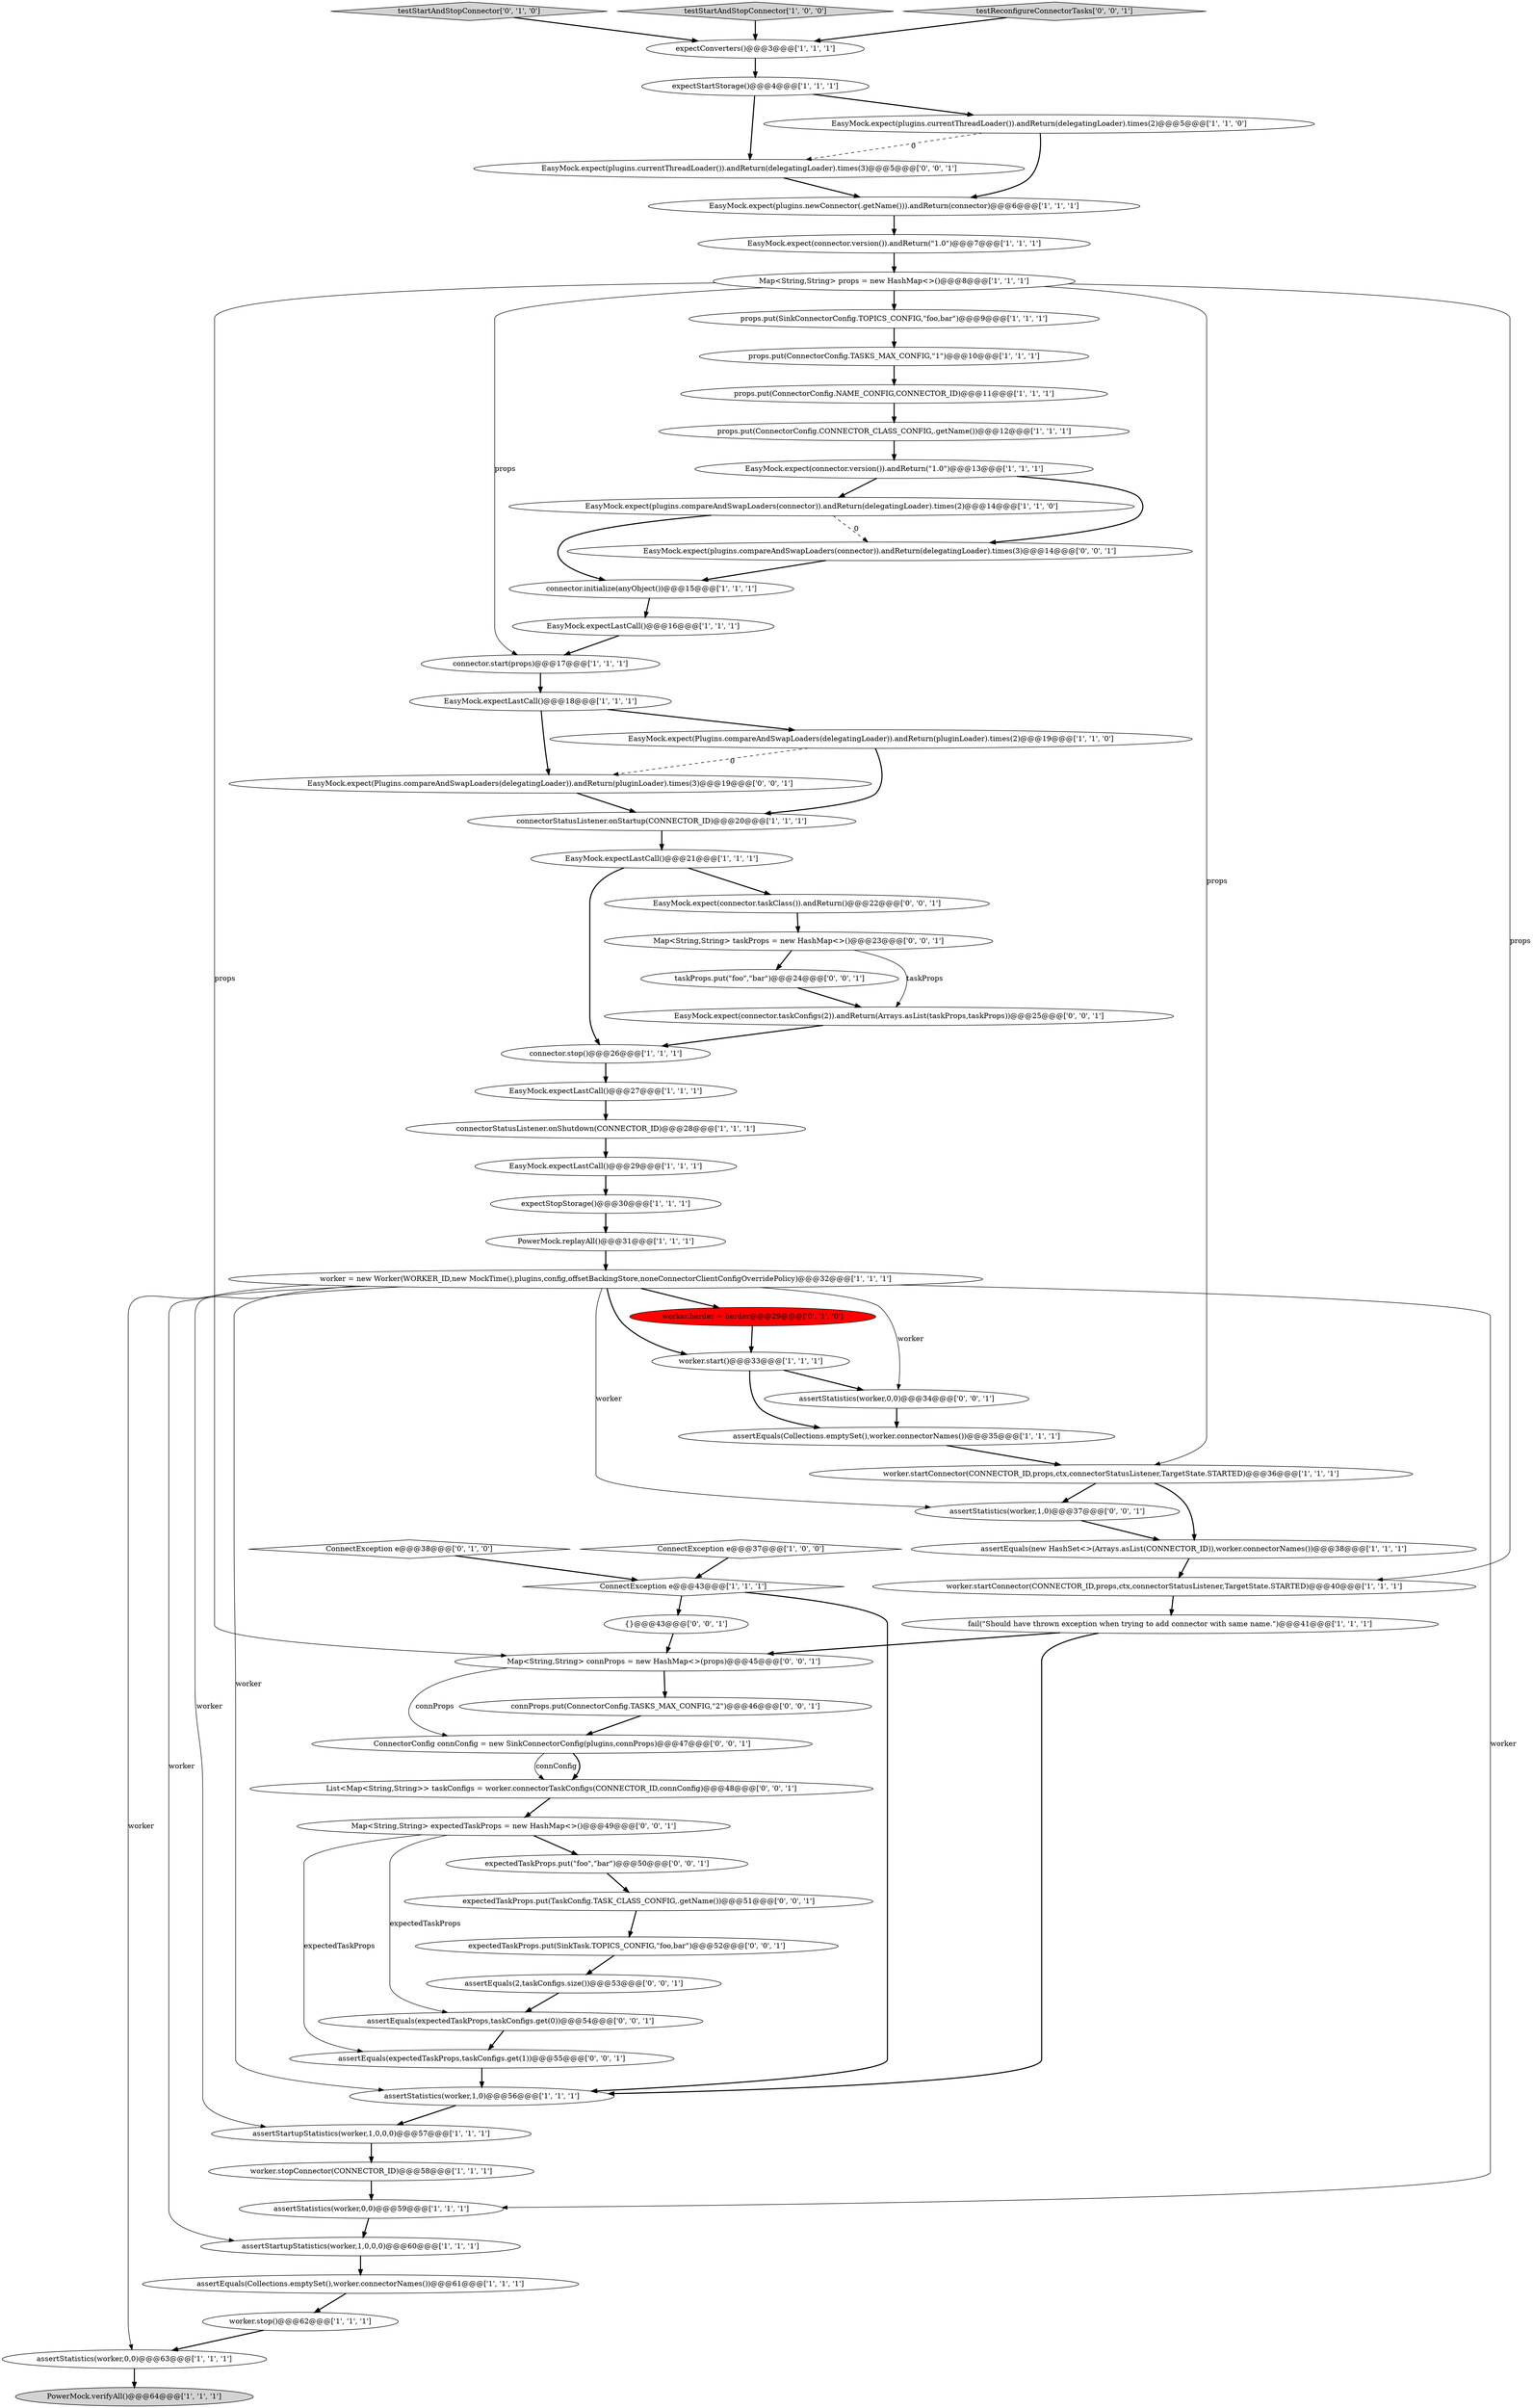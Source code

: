 digraph {
1 [style = filled, label = "EasyMock.expect(connector.version()).andReturn(\"1.0\")@@@13@@@['1', '1', '1']", fillcolor = white, shape = ellipse image = "AAA0AAABBB1BBB"];
9 [style = filled, label = "expectStopStorage()@@@30@@@['1', '1', '1']", fillcolor = white, shape = ellipse image = "AAA0AAABBB1BBB"];
52 [style = filled, label = "connProps.put(ConnectorConfig.TASKS_MAX_CONFIG,\"2\")@@@46@@@['0', '0', '1']", fillcolor = white, shape = ellipse image = "AAA0AAABBB3BBB"];
41 [style = filled, label = "EasyMock.expectLastCall()@@@18@@@['1', '1', '1']", fillcolor = white, shape = ellipse image = "AAA0AAABBB1BBB"];
3 [style = filled, label = "EasyMock.expectLastCall()@@@21@@@['1', '1', '1']", fillcolor = white, shape = ellipse image = "AAA0AAABBB1BBB"];
48 [style = filled, label = "EasyMock.expect(plugins.currentThreadLoader()).andReturn(delegatingLoader).times(3)@@@5@@@['0', '0', '1']", fillcolor = white, shape = ellipse image = "AAA0AAABBB3BBB"];
29 [style = filled, label = "worker.stopConnector(CONNECTOR_ID)@@@58@@@['1', '1', '1']", fillcolor = white, shape = ellipse image = "AAA0AAABBB1BBB"];
0 [style = filled, label = "props.put(ConnectorConfig.NAME_CONFIG,CONNECTOR_ID)@@@11@@@['1', '1', '1']", fillcolor = white, shape = ellipse image = "AAA0AAABBB1BBB"];
33 [style = filled, label = "fail(\"Should have thrown exception when trying to add connector with same name.\")@@@41@@@['1', '1', '1']", fillcolor = white, shape = ellipse image = "AAA0AAABBB1BBB"];
11 [style = filled, label = "EasyMock.expectLastCall()@@@29@@@['1', '1', '1']", fillcolor = white, shape = ellipse image = "AAA0AAABBB1BBB"];
45 [style = filled, label = "worker.herder = herder@@@29@@@['0', '1', '0']", fillcolor = red, shape = ellipse image = "AAA1AAABBB2BBB"];
27 [style = filled, label = "worker.start()@@@33@@@['1', '1', '1']", fillcolor = white, shape = ellipse image = "AAA0AAABBB1BBB"];
56 [style = filled, label = "ConnectorConfig connConfig = new SinkConnectorConfig(plugins,connProps)@@@47@@@['0', '0', '1']", fillcolor = white, shape = ellipse image = "AAA0AAABBB3BBB"];
28 [style = filled, label = "ConnectException e@@@37@@@['1', '0', '0']", fillcolor = white, shape = diamond image = "AAA0AAABBB1BBB"];
22 [style = filled, label = "PowerMock.verifyAll()@@@64@@@['1', '1', '1']", fillcolor = lightgray, shape = ellipse image = "AAA0AAABBB1BBB"];
47 [style = filled, label = "List<Map<String,String>> taskConfigs = worker.connectorTaskConfigs(CONNECTOR_ID,connConfig)@@@48@@@['0', '0', '1']", fillcolor = white, shape = ellipse image = "AAA0AAABBB3BBB"];
66 [style = filled, label = "assertStatistics(worker,1,0)@@@37@@@['0', '0', '1']", fillcolor = white, shape = ellipse image = "AAA0AAABBB3BBB"];
23 [style = filled, label = "expectConverters()@@@3@@@['1', '1', '1']", fillcolor = white, shape = ellipse image = "AAA0AAABBB1BBB"];
60 [style = filled, label = "EasyMock.expect(connector.taskConfigs(2)).andReturn(Arrays.asList(taskProps,taskProps))@@@25@@@['0', '0', '1']", fillcolor = white, shape = ellipse image = "AAA0AAABBB3BBB"];
54 [style = filled, label = "assertStatistics(worker,0,0)@@@34@@@['0', '0', '1']", fillcolor = white, shape = ellipse image = "AAA0AAABBB3BBB"];
65 [style = filled, label = "Map<String,String> expectedTaskProps = new HashMap<>()@@@49@@@['0', '0', '1']", fillcolor = white, shape = ellipse image = "AAA0AAABBB3BBB"];
31 [style = filled, label = "Map<String,String> props = new HashMap<>()@@@8@@@['1', '1', '1']", fillcolor = white, shape = ellipse image = "AAA0AAABBB1BBB"];
68 [style = filled, label = "Map<String,String> connProps = new HashMap<>(props)@@@45@@@['0', '0', '1']", fillcolor = white, shape = ellipse image = "AAA0AAABBB3BBB"];
67 [style = filled, label = "taskProps.put(\"foo\",\"bar\")@@@24@@@['0', '0', '1']", fillcolor = white, shape = ellipse image = "AAA0AAABBB3BBB"];
4 [style = filled, label = "assertStartupStatistics(worker,1,0,0,0)@@@57@@@['1', '1', '1']", fillcolor = white, shape = ellipse image = "AAA0AAABBB1BBB"];
6 [style = filled, label = "EasyMock.expectLastCall()@@@27@@@['1', '1', '1']", fillcolor = white, shape = ellipse image = "AAA0AAABBB1BBB"];
38 [style = filled, label = "ConnectException e@@@43@@@['1', '1', '1']", fillcolor = white, shape = diamond image = "AAA0AAABBB1BBB"];
7 [style = filled, label = "assertStatistics(worker,1,0)@@@56@@@['1', '1', '1']", fillcolor = white, shape = ellipse image = "AAA0AAABBB1BBB"];
2 [style = filled, label = "worker.startConnector(CONNECTOR_ID,props,ctx,connectorStatusListener,TargetState.STARTED)@@@36@@@['1', '1', '1']", fillcolor = white, shape = ellipse image = "AAA0AAABBB1BBB"];
58 [style = filled, label = "assertEquals(expectedTaskProps,taskConfigs.get(0))@@@54@@@['0', '0', '1']", fillcolor = white, shape = ellipse image = "AAA0AAABBB3BBB"];
12 [style = filled, label = "assertStatistics(worker,0,0)@@@63@@@['1', '1', '1']", fillcolor = white, shape = ellipse image = "AAA0AAABBB1BBB"];
25 [style = filled, label = "EasyMock.expect(plugins.newConnector(.getName())).andReturn(connector)@@@6@@@['1', '1', '1']", fillcolor = white, shape = ellipse image = "AAA0AAABBB1BBB"];
14 [style = filled, label = "PowerMock.replayAll()@@@31@@@['1', '1', '1']", fillcolor = white, shape = ellipse image = "AAA0AAABBB1BBB"];
42 [style = filled, label = "EasyMock.expect(Plugins.compareAndSwapLoaders(delegatingLoader)).andReturn(pluginLoader).times(2)@@@19@@@['1', '1', '0']", fillcolor = white, shape = ellipse image = "AAA0AAABBB1BBB"];
44 [style = filled, label = "testStartAndStopConnector['0', '1', '0']", fillcolor = lightgray, shape = diamond image = "AAA0AAABBB2BBB"];
53 [style = filled, label = "expectedTaskProps.put(TaskConfig.TASK_CLASS_CONFIG,.getName())@@@51@@@['0', '0', '1']", fillcolor = white, shape = ellipse image = "AAA0AAABBB3BBB"];
19 [style = filled, label = "props.put(ConnectorConfig.TASKS_MAX_CONFIG,\"1\")@@@10@@@['1', '1', '1']", fillcolor = white, shape = ellipse image = "AAA0AAABBB1BBB"];
8 [style = filled, label = "EasyMock.expect(connector.version()).andReturn(\"1.0\")@@@7@@@['1', '1', '1']", fillcolor = white, shape = ellipse image = "AAA0AAABBB1BBB"];
46 [style = filled, label = "ConnectException e@@@38@@@['0', '1', '0']", fillcolor = white, shape = diamond image = "AAA0AAABBB2BBB"];
63 [style = filled, label = "assertEquals(expectedTaskProps,taskConfigs.get(1))@@@55@@@['0', '0', '1']", fillcolor = white, shape = ellipse image = "AAA0AAABBB3BBB"];
39 [style = filled, label = "EasyMock.expectLastCall()@@@16@@@['1', '1', '1']", fillcolor = white, shape = ellipse image = "AAA0AAABBB1BBB"];
59 [style = filled, label = "EasyMock.expect(Plugins.compareAndSwapLoaders(delegatingLoader)).andReturn(pluginLoader).times(3)@@@19@@@['0', '0', '1']", fillcolor = white, shape = ellipse image = "AAA0AAABBB3BBB"];
64 [style = filled, label = "EasyMock.expect(connector.taskClass()).andReturn()@@@22@@@['0', '0', '1']", fillcolor = white, shape = ellipse image = "AAA0AAABBB3BBB"];
57 [style = filled, label = "assertEquals(2,taskConfigs.size())@@@53@@@['0', '0', '1']", fillcolor = white, shape = ellipse image = "AAA0AAABBB3BBB"];
36 [style = filled, label = "assertStatistics(worker,0,0)@@@59@@@['1', '1', '1']", fillcolor = white, shape = ellipse image = "AAA0AAABBB1BBB"];
24 [style = filled, label = "connector.stop()@@@26@@@['1', '1', '1']", fillcolor = white, shape = ellipse image = "AAA0AAABBB1BBB"];
49 [style = filled, label = "Map<String,String> taskProps = new HashMap<>()@@@23@@@['0', '0', '1']", fillcolor = white, shape = ellipse image = "AAA0AAABBB3BBB"];
20 [style = filled, label = "EasyMock.expect(plugins.currentThreadLoader()).andReturn(delegatingLoader).times(2)@@@5@@@['1', '1', '0']", fillcolor = white, shape = ellipse image = "AAA0AAABBB1BBB"];
30 [style = filled, label = "worker.startConnector(CONNECTOR_ID,props,ctx,connectorStatusListener,TargetState.STARTED)@@@40@@@['1', '1', '1']", fillcolor = white, shape = ellipse image = "AAA0AAABBB1BBB"];
32 [style = filled, label = "connectorStatusListener.onStartup(CONNECTOR_ID)@@@20@@@['1', '1', '1']", fillcolor = white, shape = ellipse image = "AAA0AAABBB1BBB"];
34 [style = filled, label = "connector.initialize(anyObject())@@@15@@@['1', '1', '1']", fillcolor = white, shape = ellipse image = "AAA0AAABBB1BBB"];
21 [style = filled, label = "worker = new Worker(WORKER_ID,new MockTime(),plugins,config,offsetBackingStore,noneConnectorClientConfigOverridePolicy)@@@32@@@['1', '1', '1']", fillcolor = white, shape = ellipse image = "AAA0AAABBB1BBB"];
50 [style = filled, label = "expectedTaskProps.put(\"foo\",\"bar\")@@@50@@@['0', '0', '1']", fillcolor = white, shape = ellipse image = "AAA0AAABBB3BBB"];
61 [style = filled, label = "expectedTaskProps.put(SinkTask.TOPICS_CONFIG,\"foo,bar\")@@@52@@@['0', '0', '1']", fillcolor = white, shape = ellipse image = "AAA0AAABBB3BBB"];
26 [style = filled, label = "connectorStatusListener.onShutdown(CONNECTOR_ID)@@@28@@@['1', '1', '1']", fillcolor = white, shape = ellipse image = "AAA0AAABBB1BBB"];
37 [style = filled, label = "EasyMock.expect(plugins.compareAndSwapLoaders(connector)).andReturn(delegatingLoader).times(2)@@@14@@@['1', '1', '0']", fillcolor = white, shape = ellipse image = "AAA0AAABBB1BBB"];
10 [style = filled, label = "assertEquals(Collections.emptySet(),worker.connectorNames())@@@35@@@['1', '1', '1']", fillcolor = white, shape = ellipse image = "AAA0AAABBB1BBB"];
13 [style = filled, label = "connector.start(props)@@@17@@@['1', '1', '1']", fillcolor = white, shape = ellipse image = "AAA0AAABBB1BBB"];
15 [style = filled, label = "expectStartStorage()@@@4@@@['1', '1', '1']", fillcolor = white, shape = ellipse image = "AAA0AAABBB1BBB"];
43 [style = filled, label = "worker.stop()@@@62@@@['1', '1', '1']", fillcolor = white, shape = ellipse image = "AAA0AAABBB1BBB"];
55 [style = filled, label = "EasyMock.expect(plugins.compareAndSwapLoaders(connector)).andReturn(delegatingLoader).times(3)@@@14@@@['0', '0', '1']", fillcolor = white, shape = ellipse image = "AAA0AAABBB3BBB"];
35 [style = filled, label = "assertEquals(Collections.emptySet(),worker.connectorNames())@@@61@@@['1', '1', '1']", fillcolor = white, shape = ellipse image = "AAA0AAABBB1BBB"];
17 [style = filled, label = "props.put(SinkConnectorConfig.TOPICS_CONFIG,\"foo,bar\")@@@9@@@['1', '1', '1']", fillcolor = white, shape = ellipse image = "AAA0AAABBB1BBB"];
40 [style = filled, label = "assertEquals(new HashSet<>(Arrays.asList(CONNECTOR_ID)),worker.connectorNames())@@@38@@@['1', '1', '1']", fillcolor = white, shape = ellipse image = "AAA0AAABBB1BBB"];
18 [style = filled, label = "testStartAndStopConnector['1', '0', '0']", fillcolor = lightgray, shape = diamond image = "AAA0AAABBB1BBB"];
16 [style = filled, label = "assertStartupStatistics(worker,1,0,0,0)@@@60@@@['1', '1', '1']", fillcolor = white, shape = ellipse image = "AAA0AAABBB1BBB"];
5 [style = filled, label = "props.put(ConnectorConfig.CONNECTOR_CLASS_CONFIG,.getName())@@@12@@@['1', '1', '1']", fillcolor = white, shape = ellipse image = "AAA0AAABBB1BBB"];
62 [style = filled, label = "{}@@@43@@@['0', '0', '1']", fillcolor = white, shape = ellipse image = "AAA0AAABBB3BBB"];
51 [style = filled, label = "testReconfigureConnectorTasks['0', '0', '1']", fillcolor = lightgray, shape = diamond image = "AAA0AAABBB3BBB"];
42->59 [style = dashed, label="0"];
1->55 [style = bold, label=""];
3->24 [style = bold, label=""];
28->38 [style = bold, label=""];
45->27 [style = bold, label=""];
21->12 [style = solid, label="worker"];
61->57 [style = bold, label=""];
67->60 [style = bold, label=""];
57->58 [style = bold, label=""];
33->68 [style = bold, label=""];
35->43 [style = bold, label=""];
11->9 [style = bold, label=""];
26->11 [style = bold, label=""];
60->24 [style = bold, label=""];
56->47 [style = bold, label=""];
44->23 [style = bold, label=""];
56->47 [style = solid, label="connConfig"];
65->63 [style = solid, label="expectedTaskProps"];
65->50 [style = bold, label=""];
38->7 [style = bold, label=""];
15->20 [style = bold, label=""];
38->62 [style = bold, label=""];
9->14 [style = bold, label=""];
55->34 [style = bold, label=""];
49->67 [style = bold, label=""];
31->30 [style = solid, label="props"];
32->3 [style = bold, label=""];
12->22 [style = bold, label=""];
2->66 [style = bold, label=""];
33->7 [style = bold, label=""];
29->36 [style = bold, label=""];
46->38 [style = bold, label=""];
65->58 [style = solid, label="expectedTaskProps"];
51->23 [style = bold, label=""];
59->32 [style = bold, label=""];
20->48 [style = dashed, label="0"];
20->25 [style = bold, label=""];
41->59 [style = bold, label=""];
31->68 [style = solid, label="props"];
21->36 [style = solid, label="worker"];
21->45 [style = bold, label=""];
5->1 [style = bold, label=""];
58->63 [style = bold, label=""];
31->2 [style = solid, label="props"];
3->64 [style = bold, label=""];
43->12 [style = bold, label=""];
42->32 [style = bold, label=""];
63->7 [style = bold, label=""];
36->16 [style = bold, label=""];
27->54 [style = bold, label=""];
10->2 [style = bold, label=""];
62->68 [style = bold, label=""];
37->55 [style = dashed, label="0"];
14->21 [style = bold, label=""];
68->56 [style = solid, label="connProps"];
6->26 [style = bold, label=""];
68->52 [style = bold, label=""];
30->33 [style = bold, label=""];
18->23 [style = bold, label=""];
8->31 [style = bold, label=""];
21->27 [style = bold, label=""];
39->13 [style = bold, label=""];
21->66 [style = solid, label="worker"];
23->15 [style = bold, label=""];
21->7 [style = solid, label="worker"];
4->29 [style = bold, label=""];
7->4 [style = bold, label=""];
19->0 [style = bold, label=""];
13->41 [style = bold, label=""];
27->10 [style = bold, label=""];
34->39 [style = bold, label=""];
15->48 [style = bold, label=""];
54->10 [style = bold, label=""];
40->30 [style = bold, label=""];
31->17 [style = bold, label=""];
21->4 [style = solid, label="worker"];
1->37 [style = bold, label=""];
0->5 [style = bold, label=""];
53->61 [style = bold, label=""];
66->40 [style = bold, label=""];
52->56 [style = bold, label=""];
2->40 [style = bold, label=""];
31->13 [style = solid, label="props"];
49->60 [style = solid, label="taskProps"];
17->19 [style = bold, label=""];
21->54 [style = solid, label="worker"];
37->34 [style = bold, label=""];
21->16 [style = solid, label="worker"];
48->25 [style = bold, label=""];
47->65 [style = bold, label=""];
25->8 [style = bold, label=""];
64->49 [style = bold, label=""];
16->35 [style = bold, label=""];
24->6 [style = bold, label=""];
50->53 [style = bold, label=""];
41->42 [style = bold, label=""];
}
